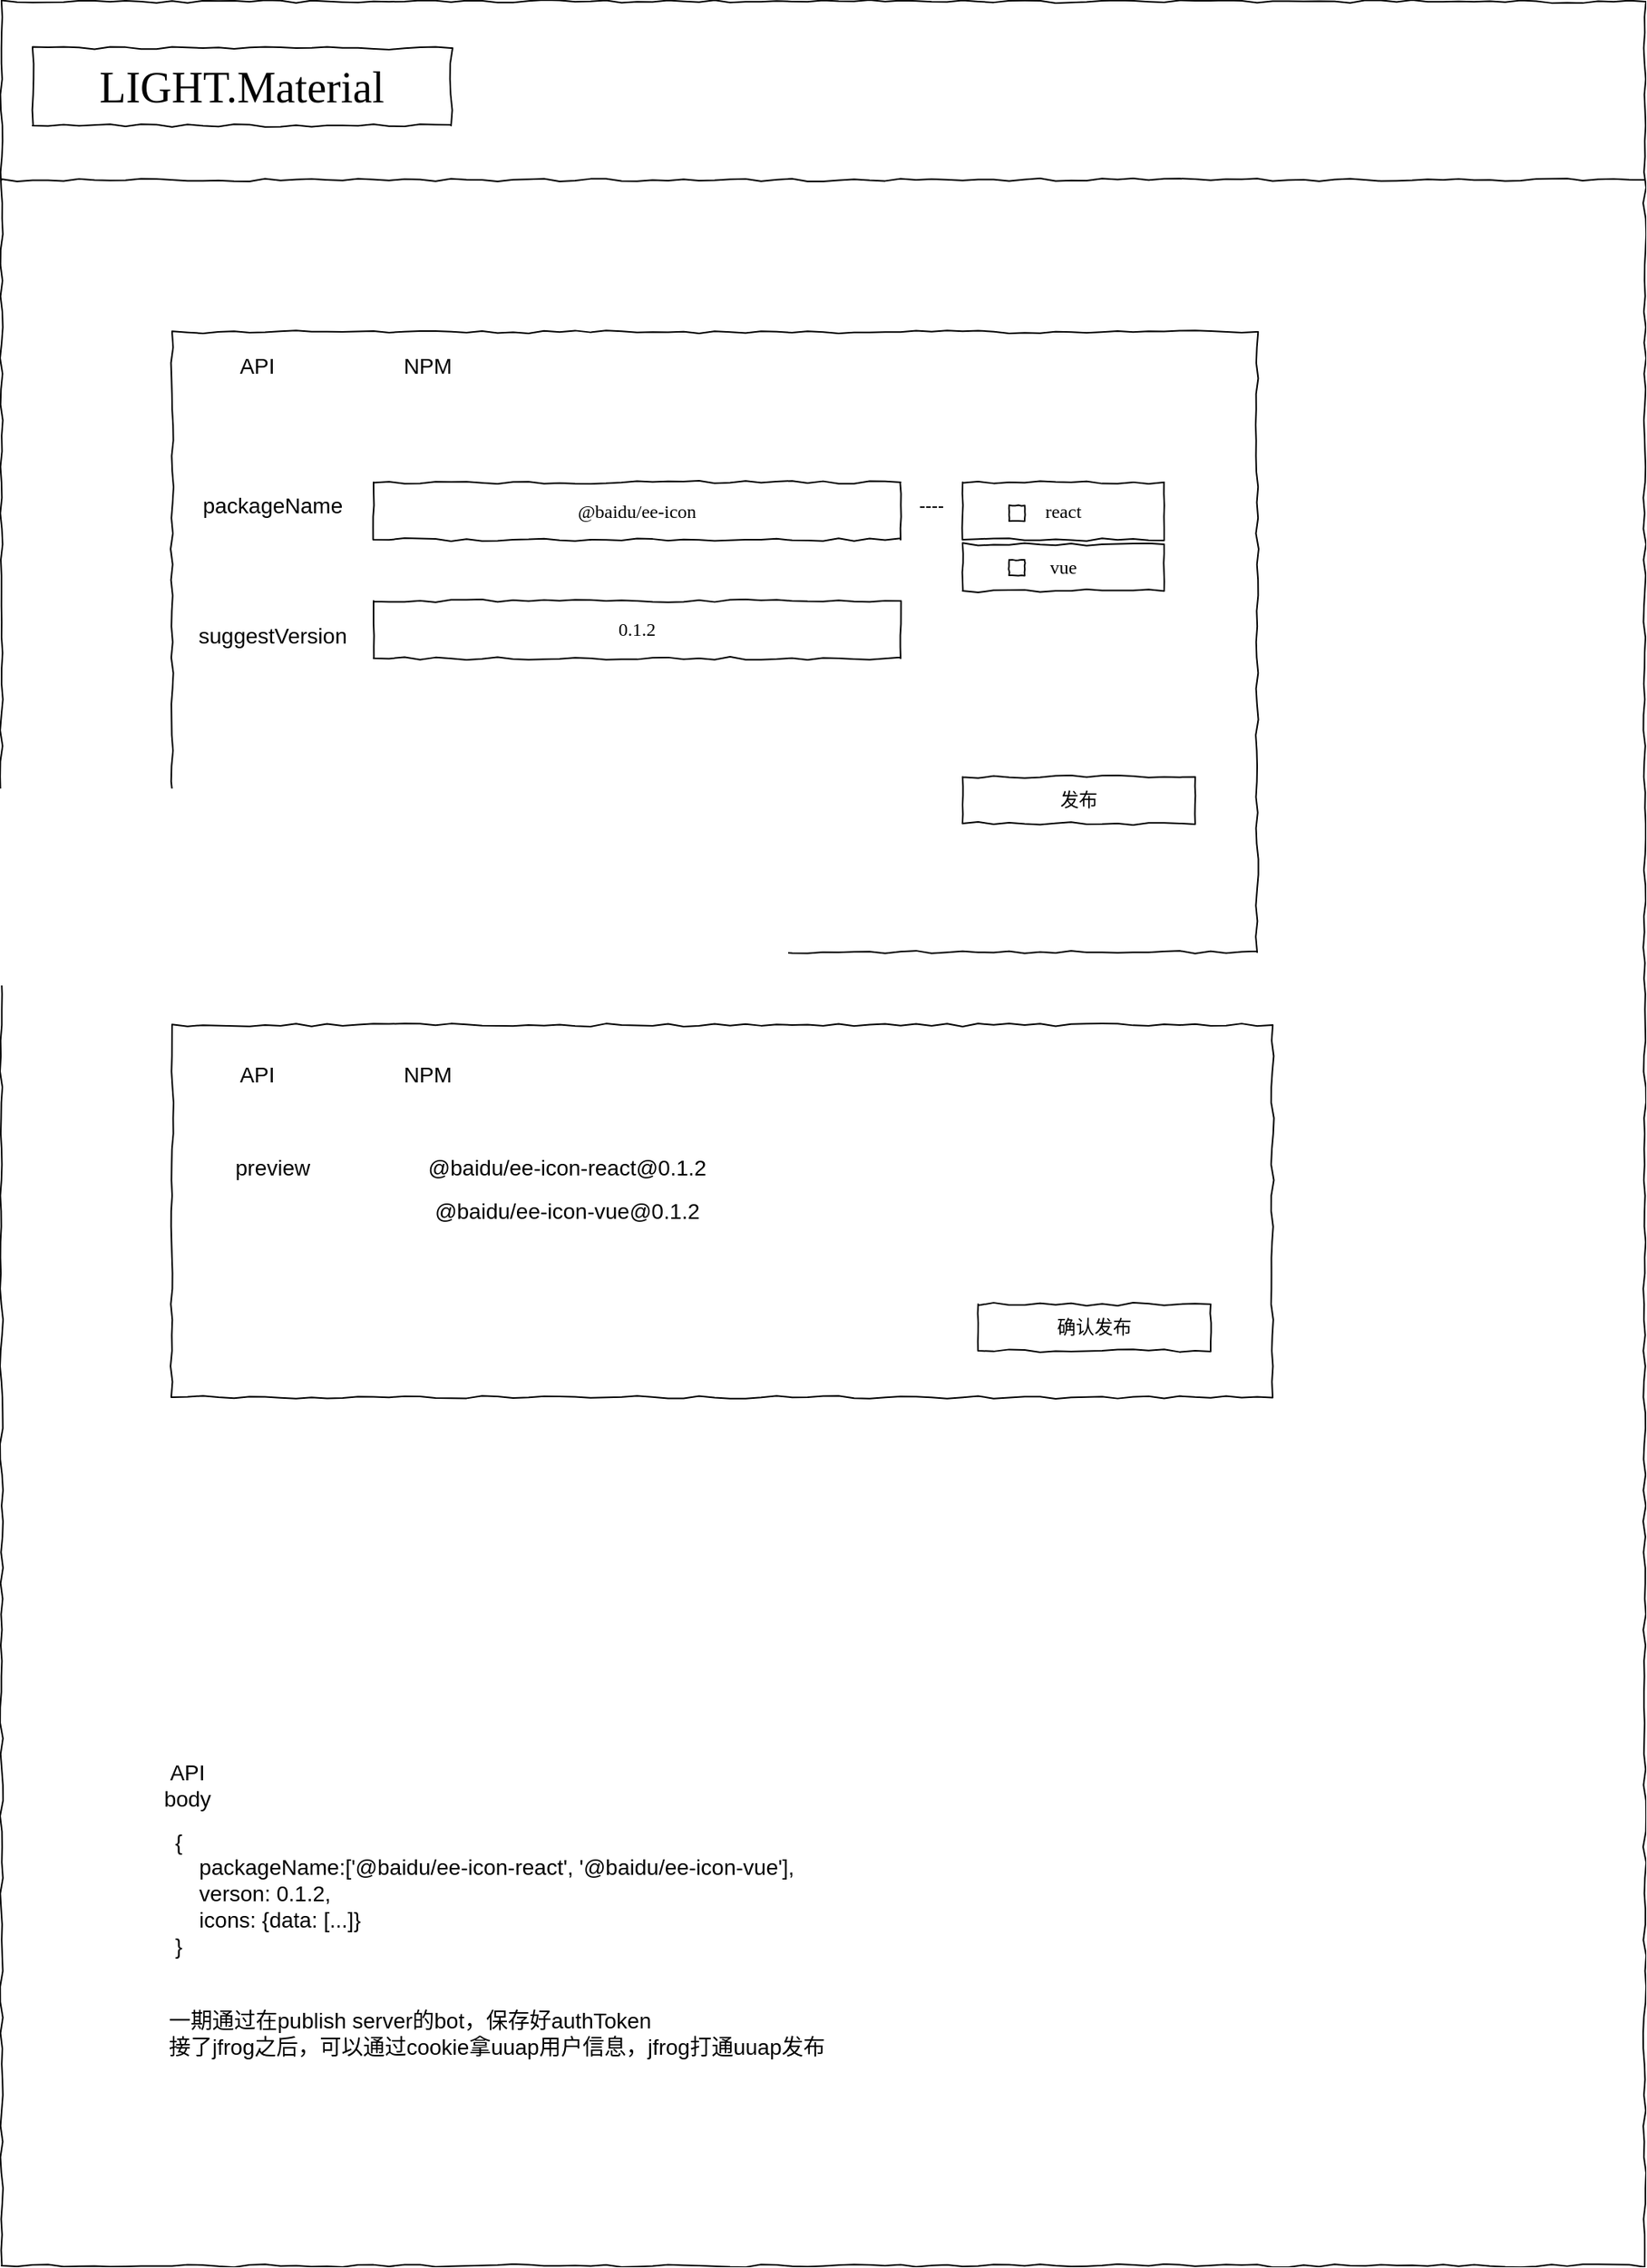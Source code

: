<mxfile version="13.5.1" type="github">
  <diagram name="Page-1" id="03018318-947c-dd8e-b7a3-06fadd420f32">
    <mxGraphModel dx="970" dy="676" grid="1" gridSize="10" guides="1" tooltips="1" connect="1" arrows="1" fold="1" page="1" pageScale="1" pageWidth="1100" pageHeight="850" background="#ffffff" math="0" shadow="0">
      <root>
        <mxCell id="0" />
        <mxCell id="1" parent="0" />
        <mxCell id="677b7b8949515195-1" value="" style="whiteSpace=wrap;html=1;rounded=0;shadow=0;labelBackgroundColor=none;strokeColor=#000000;strokeWidth=1;fillColor=none;fontFamily=Verdana;fontSize=12;fontColor=#000000;align=center;comic=1;" parent="1" vertex="1">
          <mxGeometry x="20" y="30" width="1060" height="1460" as="geometry" />
        </mxCell>
        <mxCell id="677b7b8949515195-2" value="LIGHT.Material" style="whiteSpace=wrap;html=1;rounded=0;shadow=0;labelBackgroundColor=none;strokeWidth=1;fontFamily=Verdana;fontSize=28;align=center;comic=1;" parent="1" vertex="1">
          <mxGeometry x="40" y="60" width="270" height="50" as="geometry" />
        </mxCell>
        <mxCell id="677b7b8949515195-9" value="" style="line;strokeWidth=1;html=1;rounded=0;shadow=0;labelBackgroundColor=none;fillColor=none;fontFamily=Verdana;fontSize=14;fontColor=#000000;align=center;comic=1;" parent="1" vertex="1">
          <mxGeometry x="20" y="140" width="1060" height="10" as="geometry" />
        </mxCell>
        <mxCell id="677b7b8949515195-25" value="" style="whiteSpace=wrap;html=1;rounded=0;shadow=0;labelBackgroundColor=none;strokeWidth=1;fillColor=none;fontFamily=Verdana;fontSize=12;align=center;comic=1;" parent="1" vertex="1">
          <mxGeometry x="130" y="243" width="700" height="400" as="geometry" />
        </mxCell>
        <mxCell id="Kj5fuyBc3AmVb83bUTMa-4" value="&lt;font style=&quot;font-size: 14px&quot;&gt;API&lt;/font&gt;" style="text;html=1;strokeColor=none;fillColor=none;align=center;verticalAlign=middle;whiteSpace=wrap;rounded=0;" vertex="1" parent="1">
          <mxGeometry x="130" y="243" width="110" height="44" as="geometry" />
        </mxCell>
        <mxCell id="Kj5fuyBc3AmVb83bUTMa-5" value="&lt;font style=&quot;font-size: 14px&quot;&gt;NPM&lt;/font&gt;" style="text;html=1;strokeColor=none;fillColor=none;align=center;verticalAlign=middle;whiteSpace=wrap;rounded=0;" vertex="1" parent="1">
          <mxGeometry x="240" y="243" width="110" height="44" as="geometry" />
        </mxCell>
        <mxCell id="Kj5fuyBc3AmVb83bUTMa-6" value="@baidu/ee-icon" style="whiteSpace=wrap;html=1;rounded=0;shadow=0;labelBackgroundColor=none;strokeWidth=1;fillColor=none;fontFamily=Verdana;fontSize=12;align=center;comic=1;" vertex="1" parent="1">
          <mxGeometry x="260" y="340" width="340" height="37" as="geometry" />
        </mxCell>
        <mxCell id="Kj5fuyBc3AmVb83bUTMa-7" value="&lt;font style=&quot;font-size: 14px&quot;&gt;packageName&lt;/font&gt;" style="text;html=1;strokeColor=none;fillColor=none;align=center;verticalAlign=middle;whiteSpace=wrap;rounded=0;" vertex="1" parent="1">
          <mxGeometry x="140" y="333" width="110" height="44" as="geometry" />
        </mxCell>
        <mxCell id="Kj5fuyBc3AmVb83bUTMa-12" value="react" style="whiteSpace=wrap;html=1;rounded=0;shadow=0;labelBackgroundColor=none;strokeWidth=1;fillColor=none;fontFamily=Verdana;fontSize=12;align=center;comic=1;" vertex="1" parent="1">
          <mxGeometry x="640" y="340" width="130" height="37" as="geometry" />
        </mxCell>
        <mxCell id="Kj5fuyBc3AmVb83bUTMa-15" value="vue" style="whiteSpace=wrap;html=1;rounded=0;shadow=0;labelBackgroundColor=none;strokeWidth=1;fillColor=none;fontFamily=Verdana;fontSize=12;align=center;comic=1;" vertex="1" parent="1">
          <mxGeometry x="640" y="380" width="130" height="30" as="geometry" />
        </mxCell>
        <mxCell id="Kj5fuyBc3AmVb83bUTMa-16" value="----" style="text;html=1;strokeColor=none;fillColor=none;align=center;verticalAlign=middle;whiteSpace=wrap;rounded=0;" vertex="1" parent="1">
          <mxGeometry x="600" y="345" width="40" height="20" as="geometry" />
        </mxCell>
        <mxCell id="Kj5fuyBc3AmVb83bUTMa-17" value="&lt;font style=&quot;font-size: 14px&quot;&gt;suggestVersion&lt;/font&gt;" style="text;html=1;strokeColor=none;fillColor=none;align=center;verticalAlign=middle;whiteSpace=wrap;rounded=0;" vertex="1" parent="1">
          <mxGeometry x="140" y="416.5" width="110" height="44" as="geometry" />
        </mxCell>
        <mxCell id="Kj5fuyBc3AmVb83bUTMa-18" value="0.1.2" style="whiteSpace=wrap;html=1;rounded=0;shadow=0;labelBackgroundColor=none;strokeWidth=1;fillColor=none;fontFamily=Verdana;fontSize=12;align=center;comic=1;" vertex="1" parent="1">
          <mxGeometry x="260" y="416.5" width="340" height="37" as="geometry" />
        </mxCell>
        <mxCell id="Kj5fuyBc3AmVb83bUTMa-19" value="发布" style="whiteSpace=wrap;html=1;rounded=0;shadow=0;labelBackgroundColor=none;strokeWidth=1;fillColor=none;fontFamily=Verdana;fontSize=12;align=center;comic=1;" vertex="1" parent="1">
          <mxGeometry x="640" y="530" width="150" height="30" as="geometry" />
        </mxCell>
        <mxCell id="Kj5fuyBc3AmVb83bUTMa-20" value="" style="whiteSpace=wrap;html=1;rounded=0;shadow=0;labelBackgroundColor=none;strokeWidth=1;fillColor=none;fontFamily=Verdana;fontSize=12;align=center;comic=1;" vertex="1" parent="1">
          <mxGeometry x="130" y="690" width="710" height="240" as="geometry" />
        </mxCell>
        <mxCell id="Kj5fuyBc3AmVb83bUTMa-22" value="&lt;font style=&quot;font-size: 14px&quot;&gt;API&lt;/font&gt;" style="text;html=1;strokeColor=none;fillColor=none;align=center;verticalAlign=middle;whiteSpace=wrap;rounded=0;" vertex="1" parent="1">
          <mxGeometry x="130" y="700" width="110" height="44" as="geometry" />
        </mxCell>
        <mxCell id="Kj5fuyBc3AmVb83bUTMa-23" value="&lt;font style=&quot;font-size: 14px&quot;&gt;NPM&lt;/font&gt;" style="text;html=1;strokeColor=none;fillColor=none;align=center;verticalAlign=middle;whiteSpace=wrap;rounded=0;" vertex="1" parent="1">
          <mxGeometry x="240" y="700" width="110" height="44" as="geometry" />
        </mxCell>
        <mxCell id="Kj5fuyBc3AmVb83bUTMa-24" value="&lt;font style=&quot;font-size: 14px&quot;&gt;preview&lt;/font&gt;" style="text;html=1;strokeColor=none;fillColor=none;align=center;verticalAlign=middle;whiteSpace=wrap;rounded=0;" vertex="1" parent="1">
          <mxGeometry x="140" y="760" width="110" height="44" as="geometry" />
        </mxCell>
        <mxCell id="Kj5fuyBc3AmVb83bUTMa-26" value="&lt;font style=&quot;font-size: 14px&quot;&gt;@baidu/ee-icon-react@0.1.2&lt;/font&gt;" style="text;html=1;strokeColor=none;fillColor=none;align=center;verticalAlign=middle;whiteSpace=wrap;rounded=0;" vertex="1" parent="1">
          <mxGeometry x="250" y="760" width="270" height="44" as="geometry" />
        </mxCell>
        <mxCell id="Kj5fuyBc3AmVb83bUTMa-29" value="&lt;font style=&quot;font-size: 14px&quot;&gt;@baidu/ee-icon-vue@0.1.2&lt;/font&gt;" style="text;html=1;strokeColor=none;fillColor=none;align=center;verticalAlign=middle;whiteSpace=wrap;rounded=0;" vertex="1" parent="1">
          <mxGeometry x="250" y="788" width="270" height="44" as="geometry" />
        </mxCell>
        <mxCell id="Kj5fuyBc3AmVb83bUTMa-30" value="确认发布" style="whiteSpace=wrap;html=1;rounded=0;shadow=0;labelBackgroundColor=none;strokeWidth=1;fillColor=none;fontFamily=Verdana;fontSize=12;align=center;comic=1;" vertex="1" parent="1">
          <mxGeometry x="650" y="870" width="150" height="30" as="geometry" />
        </mxCell>
        <mxCell id="Kj5fuyBc3AmVb83bUTMa-31" value="" style="whiteSpace=wrap;html=1;rounded=0;shadow=0;labelBackgroundColor=none;strokeWidth=1;fillColor=none;fontFamily=Verdana;fontSize=12;align=center;comic=1;" vertex="1" parent="1">
          <mxGeometry x="670" y="355" width="10" height="10" as="geometry" />
        </mxCell>
        <mxCell id="Kj5fuyBc3AmVb83bUTMa-33" value="" style="whiteSpace=wrap;html=1;rounded=0;shadow=0;labelBackgroundColor=none;strokeWidth=1;fillColor=none;fontFamily=Verdana;fontSize=12;align=center;comic=1;" vertex="1" parent="1">
          <mxGeometry x="670" y="390" width="10" height="10" as="geometry" />
        </mxCell>
        <mxCell id="Kj5fuyBc3AmVb83bUTMa-34" value="&lt;font style=&quot;font-size: 14px&quot;&gt;{&lt;br&gt;&amp;nbsp; &amp;nbsp; packageName:[&#39;@baidu/ee-icon-react&#39;, &#39;@baidu/ee-icon-vue&#39;],&lt;br&gt;&amp;nbsp; &amp;nbsp; verson: 0.1.2,&lt;br&gt;&amp;nbsp; &amp;nbsp; icons: {data: [...]}&lt;br&gt;}&lt;/font&gt;" style="text;html=1;strokeColor=none;fillColor=none;align=left;verticalAlign=middle;whiteSpace=wrap;rounded=0;" vertex="1" parent="1">
          <mxGeometry x="130" y="1200" width="557.5" height="100" as="geometry" />
        </mxCell>
        <mxCell id="Kj5fuyBc3AmVb83bUTMa-35" value="&lt;font style=&quot;font-size: 14px&quot;&gt;API&lt;br&gt;body&lt;/font&gt;" style="text;html=1;strokeColor=none;fillColor=none;align=center;verticalAlign=middle;whiteSpace=wrap;rounded=0;" vertex="1" parent="1">
          <mxGeometry x="120" y="1170" width="40" height="20" as="geometry" />
        </mxCell>
        <mxCell id="Kj5fuyBc3AmVb83bUTMa-40" value="&lt;span style=&quot;font-size: 14px&quot;&gt;一期通过在publish server的bot，保存好authToken&lt;br&gt;接了jfrog之后，可以通过cookie拿uuap用户信息，jfrog打通uuap发布&lt;br&gt;&lt;/span&gt;" style="text;html=1;strokeColor=none;fillColor=none;align=left;verticalAlign=middle;whiteSpace=wrap;rounded=0;" vertex="1" parent="1">
          <mxGeometry x="126.25" y="1290" width="557.5" height="100" as="geometry" />
        </mxCell>
      </root>
    </mxGraphModel>
  </diagram>
</mxfile>
